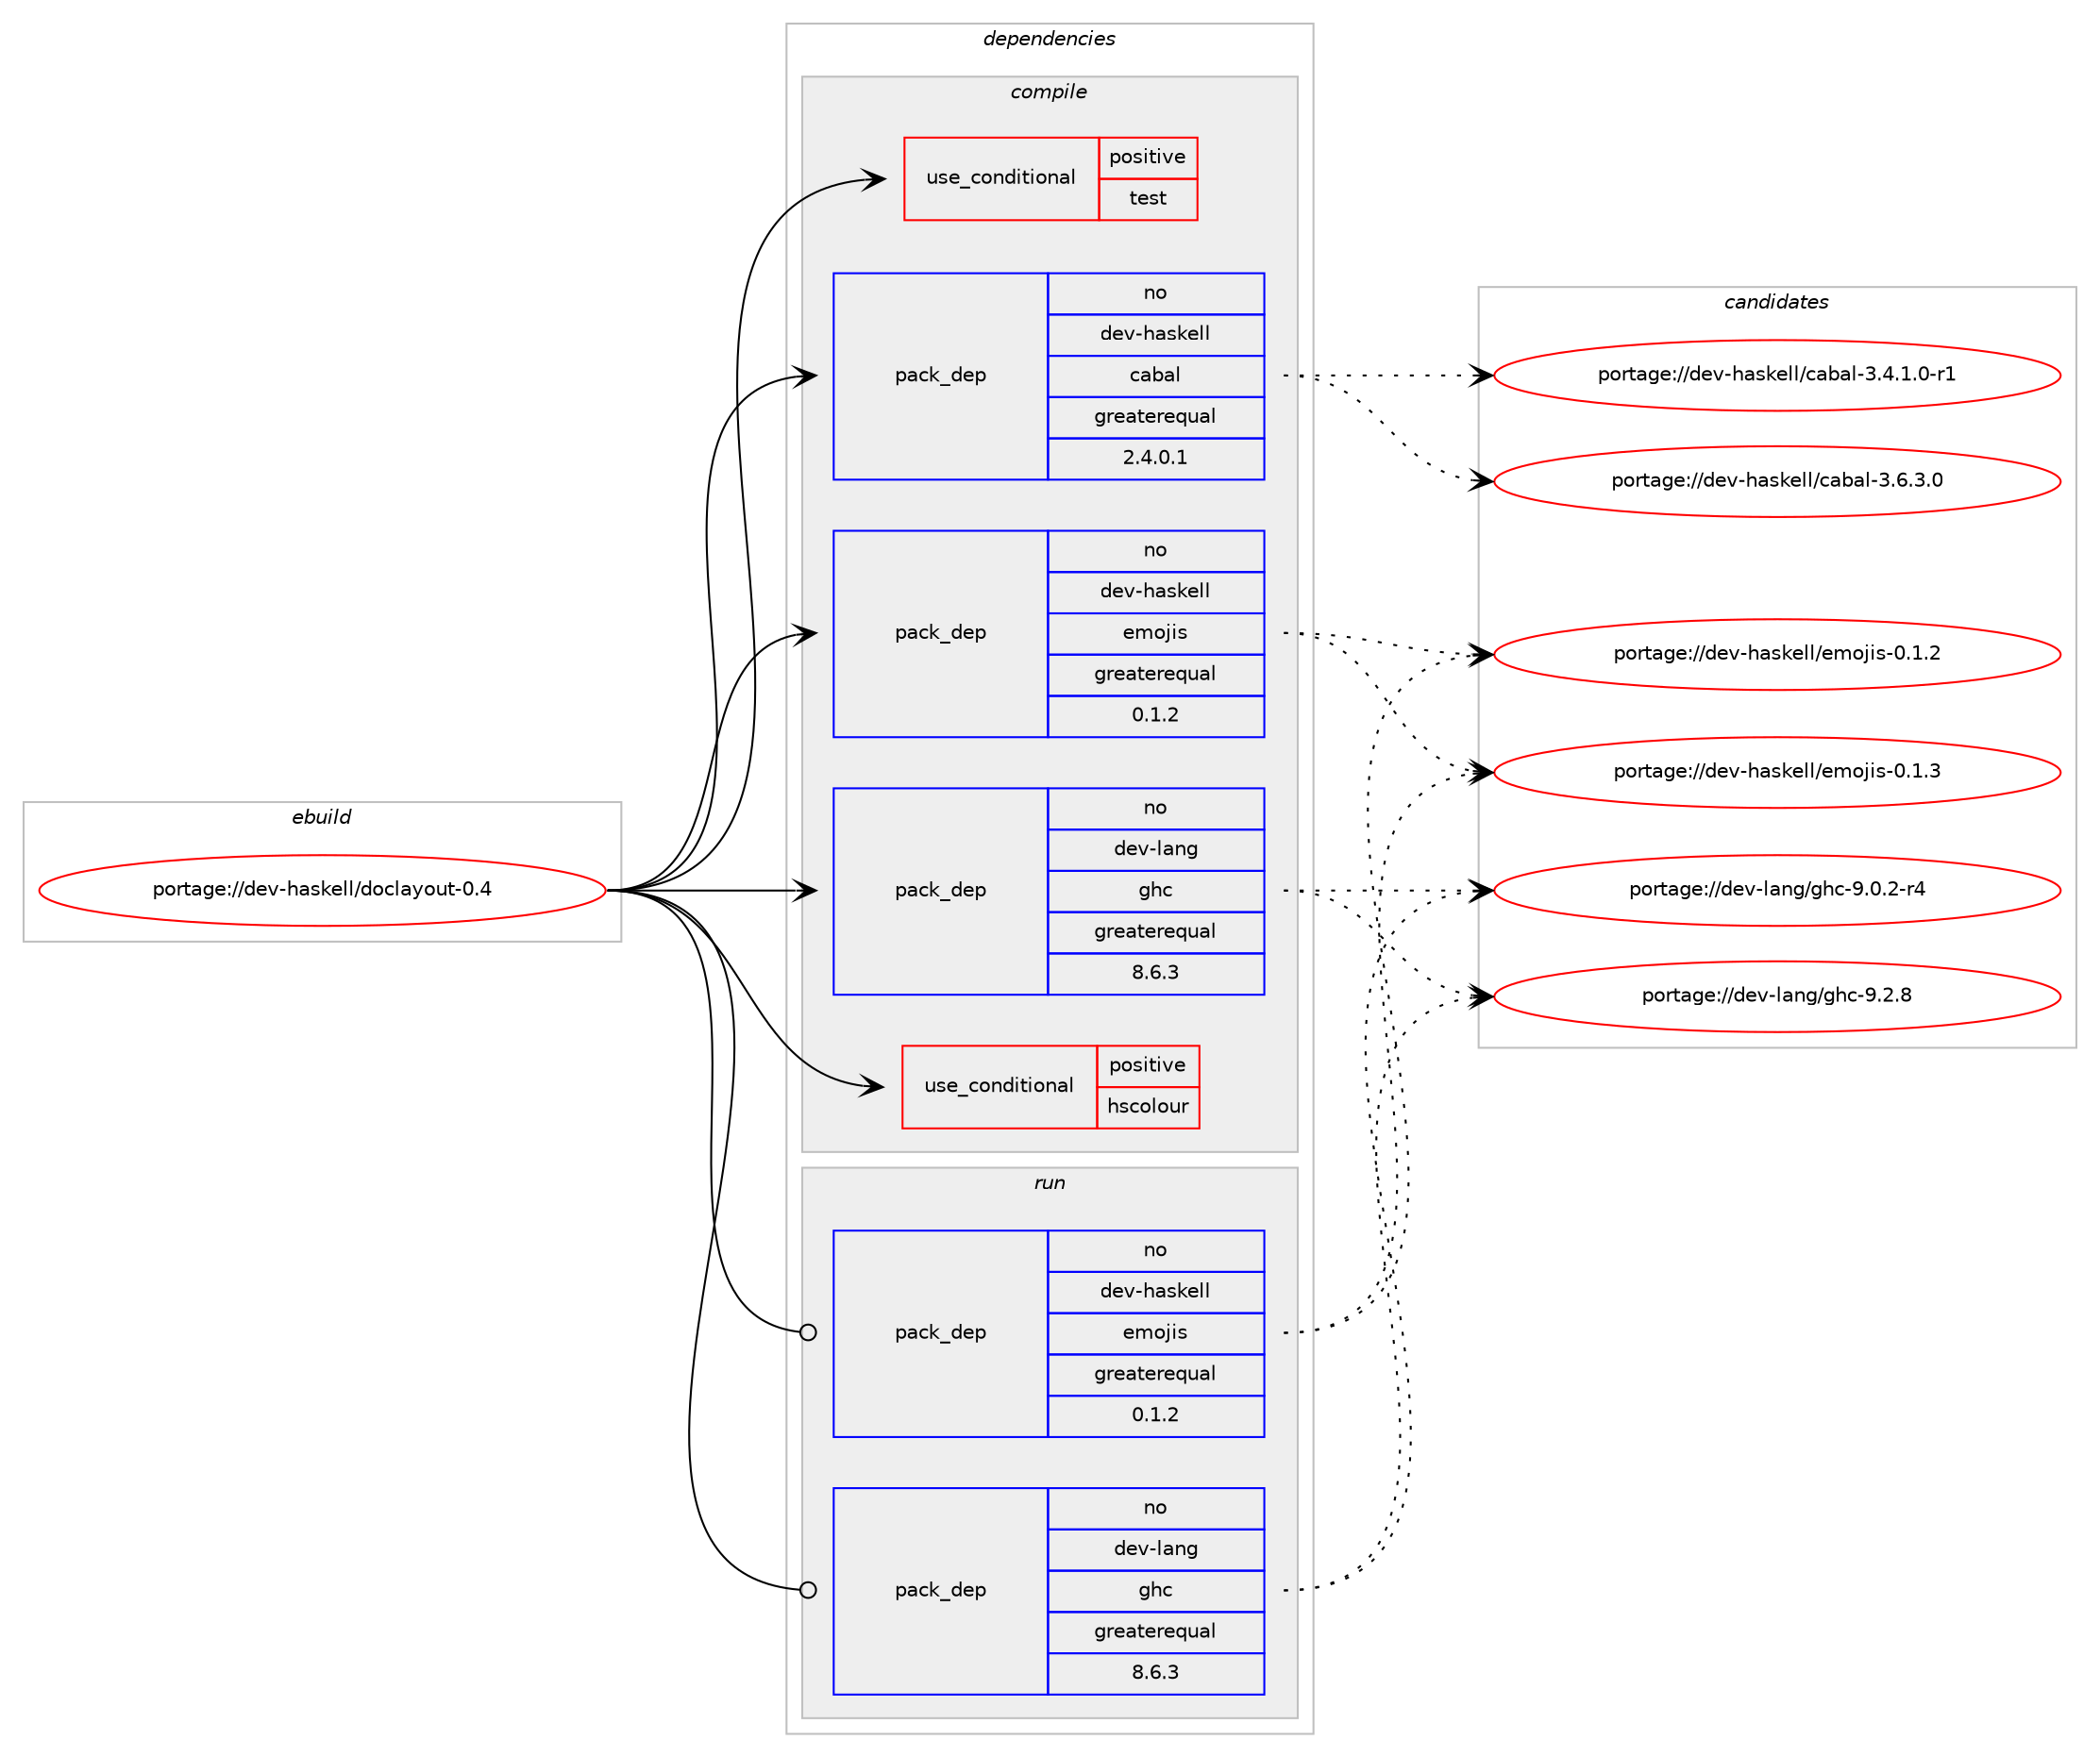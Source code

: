digraph prolog {

# *************
# Graph options
# *************

newrank=true;
concentrate=true;
compound=true;
graph [rankdir=LR,fontname=Helvetica,fontsize=10,ranksep=1.5];#, ranksep=2.5, nodesep=0.2];
edge  [arrowhead=vee];
node  [fontname=Helvetica,fontsize=10];

# **********
# The ebuild
# **********

subgraph cluster_leftcol {
color=gray;
rank=same;
label=<<i>ebuild</i>>;
id [label="portage://dev-haskell/doclayout-0.4", color=red, width=4, href="../dev-haskell/doclayout-0.4.svg"];
}

# ****************
# The dependencies
# ****************

subgraph cluster_midcol {
color=gray;
label=<<i>dependencies</i>>;
subgraph cluster_compile {
fillcolor="#eeeeee";
style=filled;
label=<<i>compile</i>>;
subgraph cond19745 {
dependency36969 [label=<<TABLE BORDER="0" CELLBORDER="1" CELLSPACING="0" CELLPADDING="4"><TR><TD ROWSPAN="3" CELLPADDING="10">use_conditional</TD></TR><TR><TD>positive</TD></TR><TR><TD>hscolour</TD></TR></TABLE>>, shape=none, color=red];
# *** BEGIN UNKNOWN DEPENDENCY TYPE (TODO) ***
# dependency36969 -> package_dependency(portage://dev-haskell/doclayout-0.4,install,no,dev-haskell,hscolour,none,[,,],[],[])
# *** END UNKNOWN DEPENDENCY TYPE (TODO) ***

}
id:e -> dependency36969:w [weight=20,style="solid",arrowhead="vee"];
subgraph cond19746 {
dependency36970 [label=<<TABLE BORDER="0" CELLBORDER="1" CELLSPACING="0" CELLPADDING="4"><TR><TD ROWSPAN="3" CELLPADDING="10">use_conditional</TD></TR><TR><TD>positive</TD></TR><TR><TD>test</TD></TR></TABLE>>, shape=none, color=red];
# *** BEGIN UNKNOWN DEPENDENCY TYPE (TODO) ***
# dependency36970 -> package_dependency(portage://dev-haskell/doclayout-0.4,install,no,dev-haskell,tasty,none,[,,],[],[])
# *** END UNKNOWN DEPENDENCY TYPE (TODO) ***

# *** BEGIN UNKNOWN DEPENDENCY TYPE (TODO) ***
# dependency36970 -> package_dependency(portage://dev-haskell/doclayout-0.4,install,no,dev-haskell,tasty-golden,none,[,,],[],[])
# *** END UNKNOWN DEPENDENCY TYPE (TODO) ***

# *** BEGIN UNKNOWN DEPENDENCY TYPE (TODO) ***
# dependency36970 -> package_dependency(portage://dev-haskell/doclayout-0.4,install,no,dev-haskell,tasty-hunit,none,[,,],[],[])
# *** END UNKNOWN DEPENDENCY TYPE (TODO) ***

# *** BEGIN UNKNOWN DEPENDENCY TYPE (TODO) ***
# dependency36970 -> package_dependency(portage://dev-haskell/doclayout-0.4,install,no,dev-haskell,tasty-quickcheck,none,[,,],[],[])
# *** END UNKNOWN DEPENDENCY TYPE (TODO) ***

}
id:e -> dependency36970:w [weight=20,style="solid",arrowhead="vee"];
subgraph pack16277 {
dependency36971 [label=<<TABLE BORDER="0" CELLBORDER="1" CELLSPACING="0" CELLPADDING="4" WIDTH="220"><TR><TD ROWSPAN="6" CELLPADDING="30">pack_dep</TD></TR><TR><TD WIDTH="110">no</TD></TR><TR><TD>dev-haskell</TD></TR><TR><TD>cabal</TD></TR><TR><TD>greaterequal</TD></TR><TR><TD>2.4.0.1</TD></TR></TABLE>>, shape=none, color=blue];
}
id:e -> dependency36971:w [weight=20,style="solid",arrowhead="vee"];
subgraph pack16278 {
dependency36972 [label=<<TABLE BORDER="0" CELLBORDER="1" CELLSPACING="0" CELLPADDING="4" WIDTH="220"><TR><TD ROWSPAN="6" CELLPADDING="30">pack_dep</TD></TR><TR><TD WIDTH="110">no</TD></TR><TR><TD>dev-haskell</TD></TR><TR><TD>emojis</TD></TR><TR><TD>greaterequal</TD></TR><TR><TD>0.1.2</TD></TR></TABLE>>, shape=none, color=blue];
}
id:e -> dependency36972:w [weight=20,style="solid",arrowhead="vee"];
# *** BEGIN UNKNOWN DEPENDENCY TYPE (TODO) ***
# id -> package_dependency(portage://dev-haskell/doclayout-0.4,install,no,dev-haskell,safe,none,[,,],any_same_slot,[use(optenable(profile),none)])
# *** END UNKNOWN DEPENDENCY TYPE (TODO) ***

subgraph pack16279 {
dependency36973 [label=<<TABLE BORDER="0" CELLBORDER="1" CELLSPACING="0" CELLPADDING="4" WIDTH="220"><TR><TD ROWSPAN="6" CELLPADDING="30">pack_dep</TD></TR><TR><TD WIDTH="110">no</TD></TR><TR><TD>dev-lang</TD></TR><TR><TD>ghc</TD></TR><TR><TD>greaterequal</TD></TR><TR><TD>8.6.3</TD></TR></TABLE>>, shape=none, color=blue];
}
id:e -> dependency36973:w [weight=20,style="solid",arrowhead="vee"];
}
subgraph cluster_compileandrun {
fillcolor="#eeeeee";
style=filled;
label=<<i>compile and run</i>>;
}
subgraph cluster_run {
fillcolor="#eeeeee";
style=filled;
label=<<i>run</i>>;
subgraph pack16280 {
dependency36974 [label=<<TABLE BORDER="0" CELLBORDER="1" CELLSPACING="0" CELLPADDING="4" WIDTH="220"><TR><TD ROWSPAN="6" CELLPADDING="30">pack_dep</TD></TR><TR><TD WIDTH="110">no</TD></TR><TR><TD>dev-haskell</TD></TR><TR><TD>emojis</TD></TR><TR><TD>greaterequal</TD></TR><TR><TD>0.1.2</TD></TR></TABLE>>, shape=none, color=blue];
}
id:e -> dependency36974:w [weight=20,style="solid",arrowhead="odot"];
# *** BEGIN UNKNOWN DEPENDENCY TYPE (TODO) ***
# id -> package_dependency(portage://dev-haskell/doclayout-0.4,run,no,dev-haskell,safe,none,[,,],any_same_slot,[use(optenable(profile),none)])
# *** END UNKNOWN DEPENDENCY TYPE (TODO) ***

subgraph pack16281 {
dependency36975 [label=<<TABLE BORDER="0" CELLBORDER="1" CELLSPACING="0" CELLPADDING="4" WIDTH="220"><TR><TD ROWSPAN="6" CELLPADDING="30">pack_dep</TD></TR><TR><TD WIDTH="110">no</TD></TR><TR><TD>dev-lang</TD></TR><TR><TD>ghc</TD></TR><TR><TD>greaterequal</TD></TR><TR><TD>8.6.3</TD></TR></TABLE>>, shape=none, color=blue];
}
id:e -> dependency36975:w [weight=20,style="solid",arrowhead="odot"];
# *** BEGIN UNKNOWN DEPENDENCY TYPE (TODO) ***
# id -> package_dependency(portage://dev-haskell/doclayout-0.4,run,no,dev-lang,ghc,none,[,,],any_same_slot,[use(optenable(profile),none)])
# *** END UNKNOWN DEPENDENCY TYPE (TODO) ***

}
}

# **************
# The candidates
# **************

subgraph cluster_choices {
rank=same;
color=gray;
label=<<i>candidates</i>>;

subgraph choice16277 {
color=black;
nodesep=1;
choice1001011184510497115107101108108479997989710845514652464946484511449 [label="portage://dev-haskell/cabal-3.4.1.0-r1", color=red, width=4,href="../dev-haskell/cabal-3.4.1.0-r1.svg"];
choice100101118451049711510710110810847999798971084551465446514648 [label="portage://dev-haskell/cabal-3.6.3.0", color=red, width=4,href="../dev-haskell/cabal-3.6.3.0.svg"];
dependency36971:e -> choice1001011184510497115107101108108479997989710845514652464946484511449:w [style=dotted,weight="100"];
dependency36971:e -> choice100101118451049711510710110810847999798971084551465446514648:w [style=dotted,weight="100"];
}
subgraph choice16278 {
color=black;
nodesep=1;
choice100101118451049711510710110810847101109111106105115454846494650 [label="portage://dev-haskell/emojis-0.1.2", color=red, width=4,href="../dev-haskell/emojis-0.1.2.svg"];
choice100101118451049711510710110810847101109111106105115454846494651 [label="portage://dev-haskell/emojis-0.1.3", color=red, width=4,href="../dev-haskell/emojis-0.1.3.svg"];
dependency36972:e -> choice100101118451049711510710110810847101109111106105115454846494650:w [style=dotted,weight="100"];
dependency36972:e -> choice100101118451049711510710110810847101109111106105115454846494651:w [style=dotted,weight="100"];
}
subgraph choice16279 {
color=black;
nodesep=1;
choice100101118451089711010347103104994557464846504511452 [label="portage://dev-lang/ghc-9.0.2-r4", color=red, width=4,href="../dev-lang/ghc-9.0.2-r4.svg"];
choice10010111845108971101034710310499455746504656 [label="portage://dev-lang/ghc-9.2.8", color=red, width=4,href="../dev-lang/ghc-9.2.8.svg"];
dependency36973:e -> choice100101118451089711010347103104994557464846504511452:w [style=dotted,weight="100"];
dependency36973:e -> choice10010111845108971101034710310499455746504656:w [style=dotted,weight="100"];
}
subgraph choice16280 {
color=black;
nodesep=1;
choice100101118451049711510710110810847101109111106105115454846494650 [label="portage://dev-haskell/emojis-0.1.2", color=red, width=4,href="../dev-haskell/emojis-0.1.2.svg"];
choice100101118451049711510710110810847101109111106105115454846494651 [label="portage://dev-haskell/emojis-0.1.3", color=red, width=4,href="../dev-haskell/emojis-0.1.3.svg"];
dependency36974:e -> choice100101118451049711510710110810847101109111106105115454846494650:w [style=dotted,weight="100"];
dependency36974:e -> choice100101118451049711510710110810847101109111106105115454846494651:w [style=dotted,weight="100"];
}
subgraph choice16281 {
color=black;
nodesep=1;
choice100101118451089711010347103104994557464846504511452 [label="portage://dev-lang/ghc-9.0.2-r4", color=red, width=4,href="../dev-lang/ghc-9.0.2-r4.svg"];
choice10010111845108971101034710310499455746504656 [label="portage://dev-lang/ghc-9.2.8", color=red, width=4,href="../dev-lang/ghc-9.2.8.svg"];
dependency36975:e -> choice100101118451089711010347103104994557464846504511452:w [style=dotted,weight="100"];
dependency36975:e -> choice10010111845108971101034710310499455746504656:w [style=dotted,weight="100"];
}
}

}
